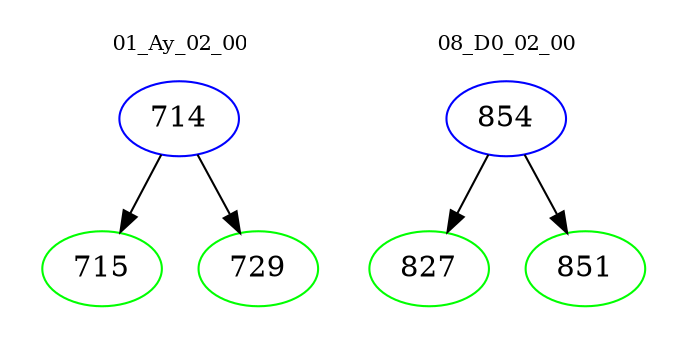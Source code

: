 digraph{
subgraph cluster_0 {
color = white
label = "01_Ay_02_00";
fontsize=10;
T0_714 [label="714", color="blue"]
T0_714 -> T0_715 [color="black"]
T0_715 [label="715", color="green"]
T0_714 -> T0_729 [color="black"]
T0_729 [label="729", color="green"]
}
subgraph cluster_1 {
color = white
label = "08_D0_02_00";
fontsize=10;
T1_854 [label="854", color="blue"]
T1_854 -> T1_827 [color="black"]
T1_827 [label="827", color="green"]
T1_854 -> T1_851 [color="black"]
T1_851 [label="851", color="green"]
}
}
